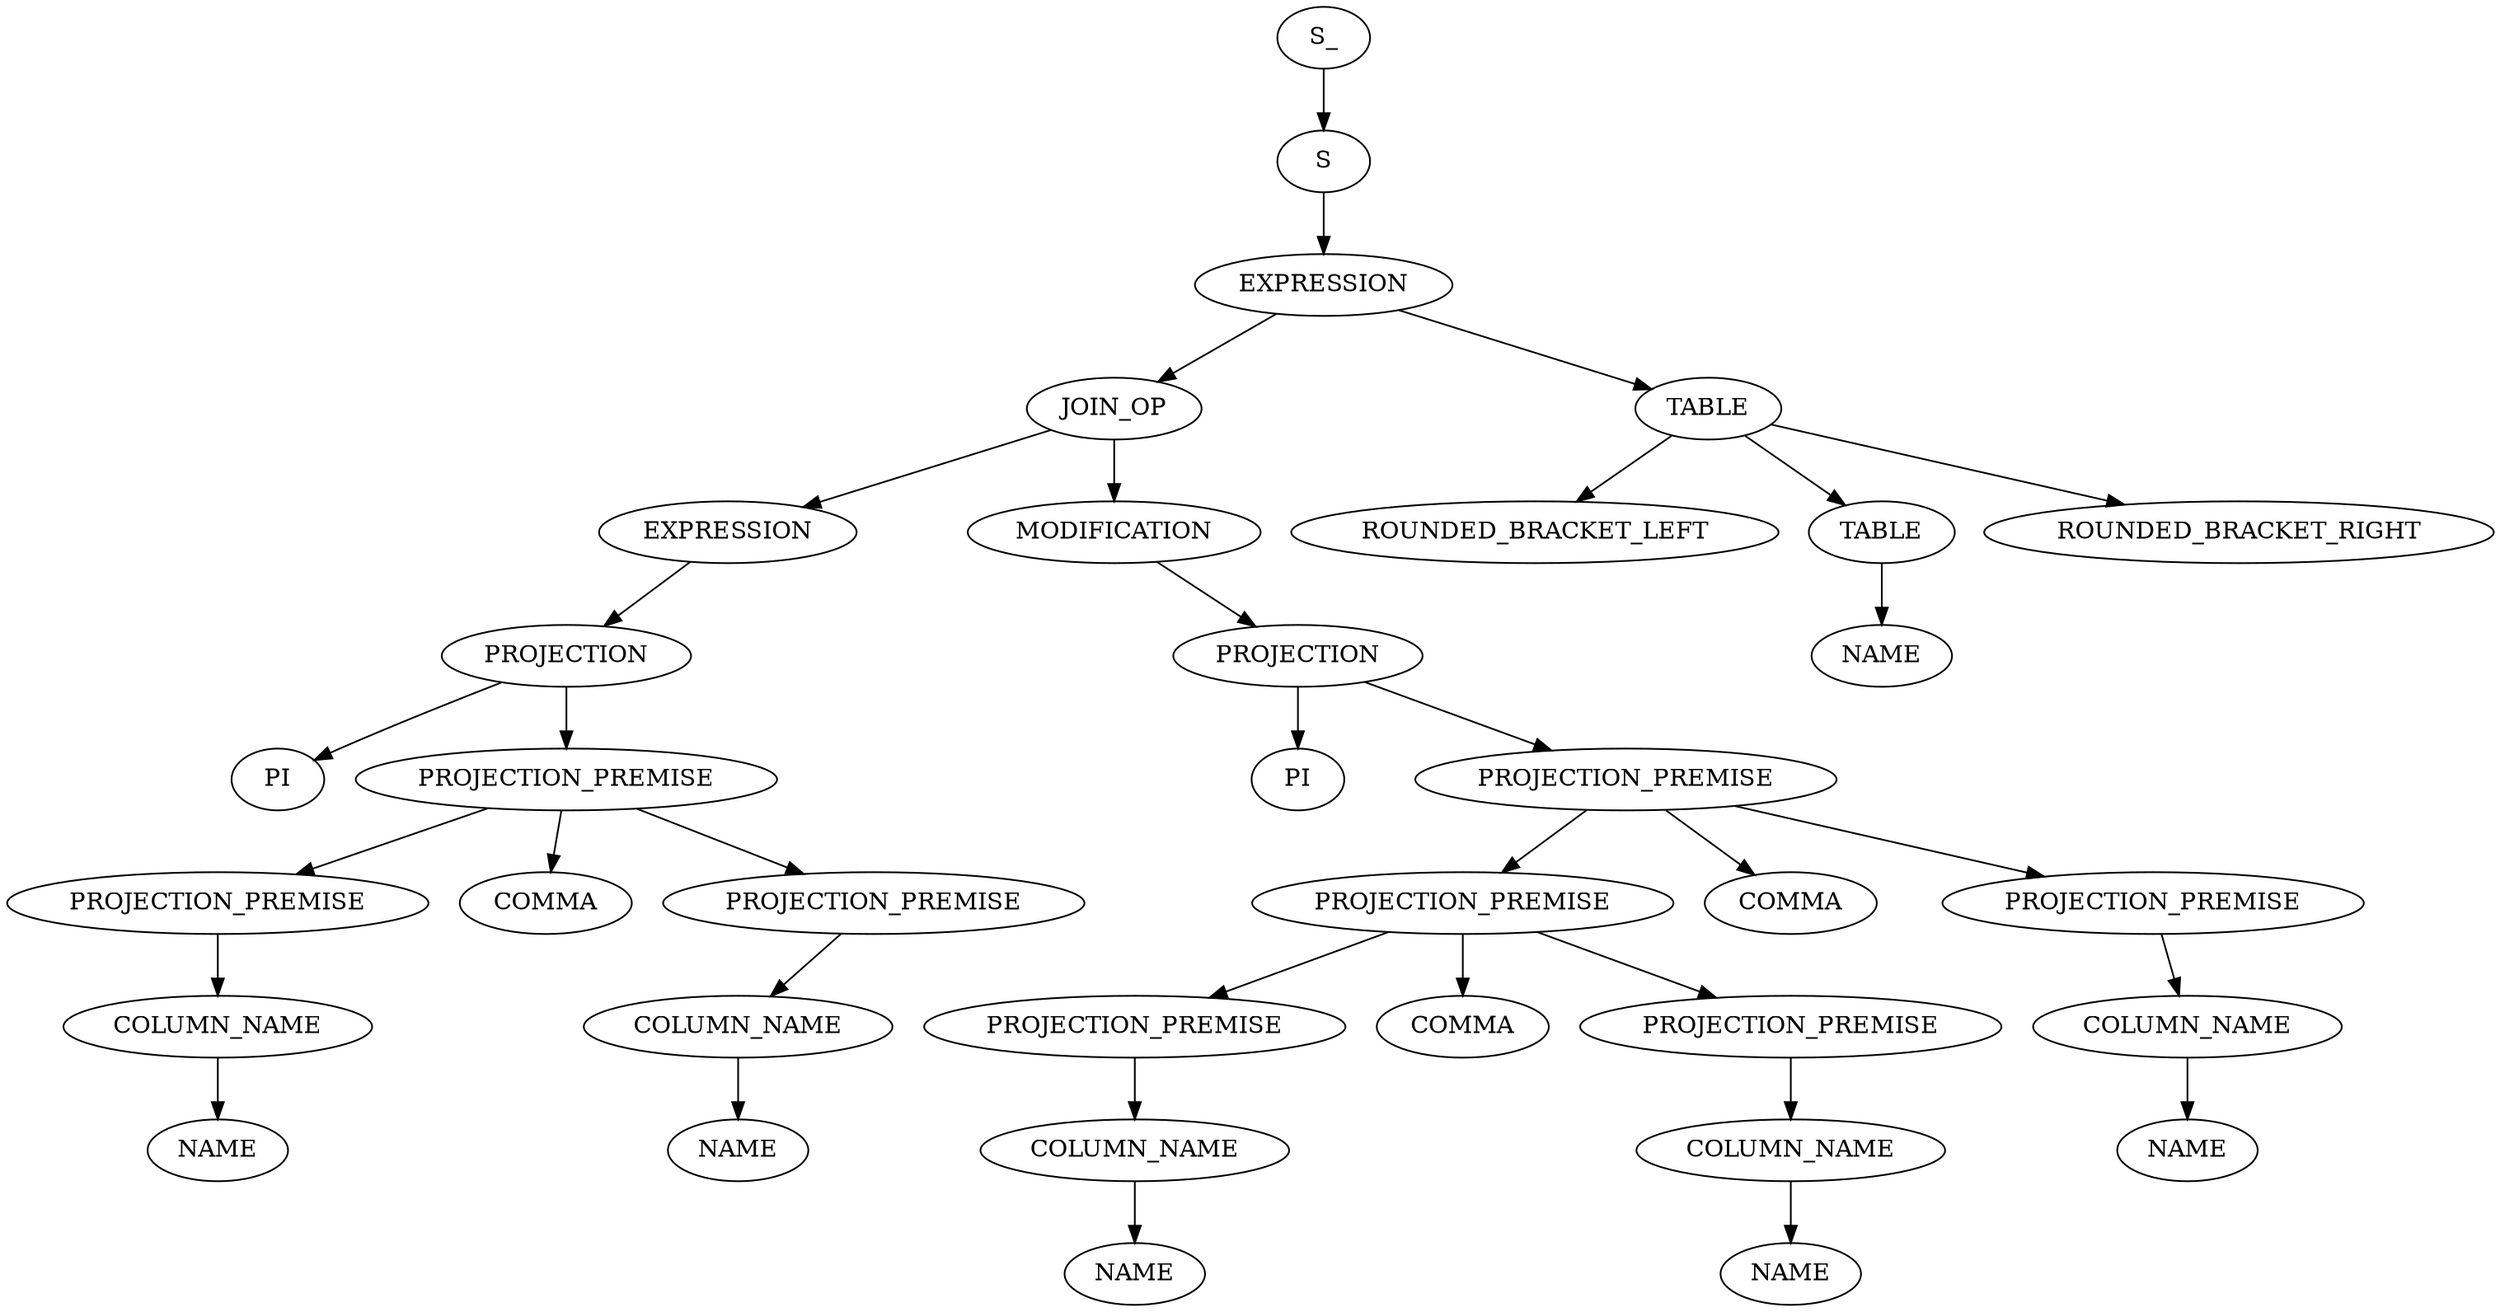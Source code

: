 digraph ParseTree {
  0 [label="S_"];
  0 -> 1
  1 [label="S"];
  1 -> 2
  2 [label="EXPRESSION"];
  2 -> 3
  3 [label="JOIN_OP"];
  3 -> 4
  4 [label="EXPRESSION"];
  4 -> 5
  5 [label="PROJECTION"];
  5 -> 6
  6 [label="PI"];
  5 -> 7
  7 [label="PROJECTION_PREMISE"];
  7 -> 8
  8 [label="PROJECTION_PREMISE"];
  8 -> 9
  9 [label="COLUMN_NAME"];
  9 -> 10
  10 [label="NAME"];
  7 -> 11
  11 [label="COMMA"];
  7 -> 12
  12 [label="PROJECTION_PREMISE"];
  12 -> 13
  13 [label="COLUMN_NAME"];
  13 -> 14
  14 [label="NAME"];
  3 -> 15
  15 [label="MODIFICATION"];
  15 -> 16
  16 [label="PROJECTION"];
  16 -> 17
  17 [label="PI"];
  16 -> 18
  18 [label="PROJECTION_PREMISE"];
  18 -> 19
  19 [label="PROJECTION_PREMISE"];
  19 -> 20
  20 [label="PROJECTION_PREMISE"];
  20 -> 21
  21 [label="COLUMN_NAME"];
  21 -> 22
  22 [label="NAME"];
  19 -> 23
  23 [label="COMMA"];
  19 -> 24
  24 [label="PROJECTION_PREMISE"];
  24 -> 25
  25 [label="COLUMN_NAME"];
  25 -> 26
  26 [label="NAME"];
  18 -> 27
  27 [label="COMMA"];
  18 -> 28
  28 [label="PROJECTION_PREMISE"];
  28 -> 29
  29 [label="COLUMN_NAME"];
  29 -> 30
  30 [label="NAME"];
  2 -> 31
  31 [label="TABLE"];
  31 -> 32
  32 [label="ROUNDED_BRACKET_LEFT"];
  31 -> 33
  33 [label="TABLE"];
  33 -> 34
  34 [label="NAME"];
  31 -> 35
  35 [label="ROUNDED_BRACKET_RIGHT"];
}
